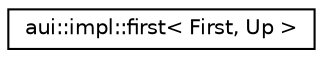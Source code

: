 digraph "Graphical Class Hierarchy"
{
 // LATEX_PDF_SIZE
  edge [fontname="Helvetica",fontsize="10",labelfontname="Helvetica",labelfontsize="10"];
  node [fontname="Helvetica",fontsize="10",shape=record];
  rankdir="LR";
  Node0 [label="aui::impl::first\< First, Up \>",height=0.2,width=0.4,color="black", fillcolor="white", style="filled",URL="$structaui_1_1impl_1_1first.html",tooltip=" "];
}
